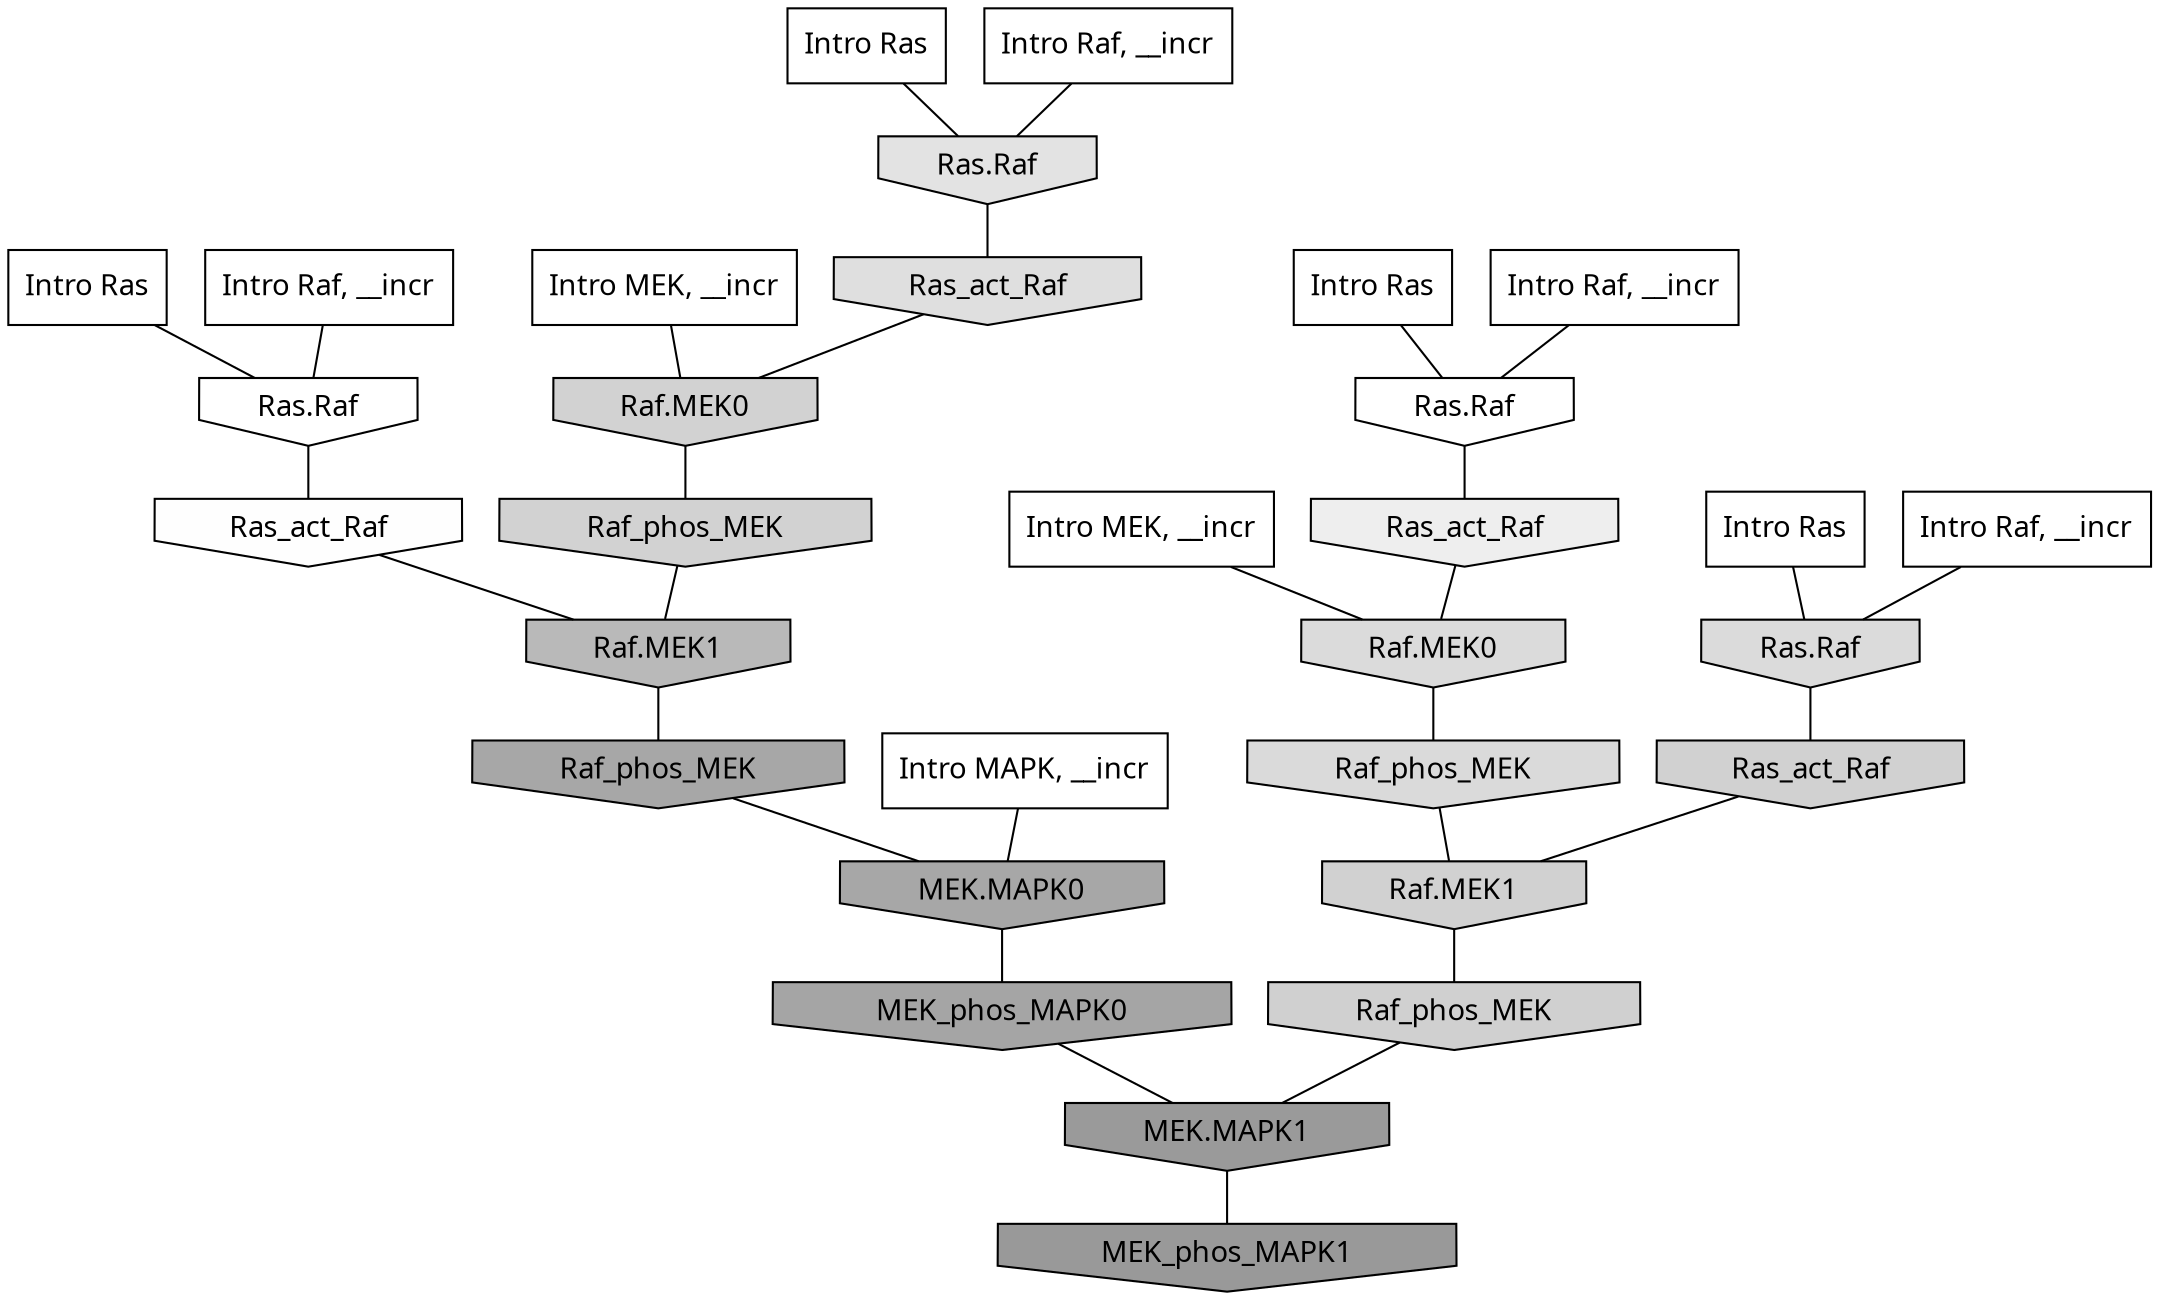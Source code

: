 digraph G{
  rankdir="TB";
  ranksep=0.30;
  node [fontname="CMU Serif"];
  edge [fontname="CMU Serif"];
  
  13 [label="Intro Ras", shape=rectangle, style=filled, fillcolor="0.000 0.000 1.000"]
  
  21 [label="Intro Ras", shape=rectangle, style=filled, fillcolor="0.000 0.000 1.000"]
  
  55 [label="Intro Ras", shape=rectangle, style=filled, fillcolor="0.000 0.000 1.000"]
  
  64 [label="Intro Ras", shape=rectangle, style=filled, fillcolor="0.000 0.000 1.000"]
  
  408 [label="Intro Raf, __incr", shape=rectangle, style=filled, fillcolor="0.000 0.000 1.000"]
  
  587 [label="Intro Raf, __incr", shape=rectangle, style=filled, fillcolor="0.000 0.000 1.000"]
  
  612 [label="Intro Raf, __incr", shape=rectangle, style=filled, fillcolor="0.000 0.000 1.000"]
  
  923 [label="Intro Raf, __incr", shape=rectangle, style=filled, fillcolor="0.000 0.000 1.000"]
  
  1479 [label="Intro MEK, __incr", shape=rectangle, style=filled, fillcolor="0.000 0.000 1.000"]
  
  1663 [label="Intro MEK, __incr", shape=rectangle, style=filled, fillcolor="0.000 0.000 1.000"]
  
  3026 [label="Intro MAPK, __incr", shape=rectangle, style=filled, fillcolor="0.000 0.000 1.000"]
  
  3205 [label="Ras.Raf", shape=invhouse, style=filled, fillcolor="0.000 0.000 1.000"]
  
  3225 [label="Ras.Raf", shape=invhouse, style=filled, fillcolor="0.000 0.000 1.000"]
  
  3332 [label="Ras_act_Raf", shape=invhouse, style=filled, fillcolor="0.000 0.000 0.996"]
  
  3805 [label="Ras_act_Raf", shape=invhouse, style=filled, fillcolor="0.000 0.000 0.930"]
  
  4384 [label="Ras.Raf", shape=invhouse, style=filled, fillcolor="0.000 0.000 0.887"]
  
  4532 [label="Ras_act_Raf", shape=invhouse, style=filled, fillcolor="0.000 0.000 0.875"]
  
  4794 [label="Raf.MEK0", shape=invhouse, style=filled, fillcolor="0.000 0.000 0.858"]
  
  4812 [label="Ras.Raf", shape=invhouse, style=filled, fillcolor="0.000 0.000 0.857"]
  
  4870 [label="Raf_phos_MEK", shape=invhouse, style=filled, fillcolor="0.000 0.000 0.853"]
  
  5323 [label="Raf.MEK0", shape=invhouse, style=filled, fillcolor="0.000 0.000 0.823"]
  
  5324 [label="Raf_phos_MEK", shape=invhouse, style=filled, fillcolor="0.000 0.000 0.823"]
  
  5395 [label="Ras_act_Raf", shape=invhouse, style=filled, fillcolor="0.000 0.000 0.820"]
  
  5398 [label="Raf.MEK1", shape=invhouse, style=filled, fillcolor="0.000 0.000 0.819"]
  
  5461 [label="Raf_phos_MEK", shape=invhouse, style=filled, fillcolor="0.000 0.000 0.814"]
  
  7213 [label="Raf.MEK1", shape=invhouse, style=filled, fillcolor="0.000 0.000 0.726"]
  
  9457 [label="Raf_phos_MEK", shape=invhouse, style=filled, fillcolor="0.000 0.000 0.653"]
  
  9459 [label="MEK.MAPK0", shape=invhouse, style=filled, fillcolor="0.000 0.000 0.653"]
  
  9730 [label="MEK_phos_MAPK0", shape=invhouse, style=filled, fillcolor="0.000 0.000 0.647"]
  
  11664 [label="MEK.MAPK1", shape=invhouse, style=filled, fillcolor="0.000 0.000 0.603"]
  
  11807 [label="MEK_phos_MAPK1", shape=invhouse, style=filled, fillcolor="0.000 0.000 0.600"]
  
  
  11664 -> 11807 [dir=none, color="0.000 0.000 0.000"] 
  9730 -> 11664 [dir=none, color="0.000 0.000 0.000"] 
  9459 -> 9730 [dir=none, color="0.000 0.000 0.000"] 
  9457 -> 9459 [dir=none, color="0.000 0.000 0.000"] 
  7213 -> 9457 [dir=none, color="0.000 0.000 0.000"] 
  5461 -> 11664 [dir=none, color="0.000 0.000 0.000"] 
  5398 -> 5461 [dir=none, color="0.000 0.000 0.000"] 
  5395 -> 5398 [dir=none, color="0.000 0.000 0.000"] 
  5324 -> 7213 [dir=none, color="0.000 0.000 0.000"] 
  5323 -> 5324 [dir=none, color="0.000 0.000 0.000"] 
  4870 -> 5398 [dir=none, color="0.000 0.000 0.000"] 
  4812 -> 5395 [dir=none, color="0.000 0.000 0.000"] 
  4794 -> 4870 [dir=none, color="0.000 0.000 0.000"] 
  4532 -> 5323 [dir=none, color="0.000 0.000 0.000"] 
  4384 -> 4532 [dir=none, color="0.000 0.000 0.000"] 
  3805 -> 4794 [dir=none, color="0.000 0.000 0.000"] 
  3332 -> 7213 [dir=none, color="0.000 0.000 0.000"] 
  3225 -> 3332 [dir=none, color="0.000 0.000 0.000"] 
  3205 -> 3805 [dir=none, color="0.000 0.000 0.000"] 
  3026 -> 9459 [dir=none, color="0.000 0.000 0.000"] 
  1663 -> 4794 [dir=none, color="0.000 0.000 0.000"] 
  1479 -> 5323 [dir=none, color="0.000 0.000 0.000"] 
  923 -> 4384 [dir=none, color="0.000 0.000 0.000"] 
  612 -> 3205 [dir=none, color="0.000 0.000 0.000"] 
  587 -> 3225 [dir=none, color="0.000 0.000 0.000"] 
  408 -> 4812 [dir=none, color="0.000 0.000 0.000"] 
  64 -> 4384 [dir=none, color="0.000 0.000 0.000"] 
  55 -> 3205 [dir=none, color="0.000 0.000 0.000"] 
  21 -> 4812 [dir=none, color="0.000 0.000 0.000"] 
  13 -> 3225 [dir=none, color="0.000 0.000 0.000"] 
  
  }
